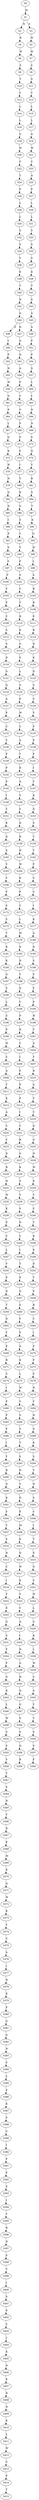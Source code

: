 strict digraph  {
	S0 -> S1 [ label = M ];
	S1 -> S2 [ label = N ];
	S1 -> S3 [ label = S ];
	S2 -> S4 [ label = R ];
	S3 -> S5 [ label = W ];
	S4 -> S6 [ label = W ];
	S5 -> S7 [ label = W ];
	S6 -> S8 [ label = S ];
	S7 -> S9 [ label = S ];
	S8 -> S10 [ label = T ];
	S9 -> S11 [ label = S ];
	S10 -> S12 [ label = Y ];
	S11 -> S13 [ label = Y ];
	S12 -> S14 [ label = L ];
	S13 -> S15 [ label = L ];
	S14 -> S16 [ label = L ];
	S15 -> S17 [ label = L ];
	S16 -> S18 [ label = G ];
	S17 -> S19 [ label = G ];
	S18 -> S20 [ label = W ];
	S19 -> S21 [ label = W ];
	S20 -> S22 [ label = T ];
	S21 -> S23 [ label = T ];
	S22 -> S24 [ label = T ];
	S23 -> S25 [ label = A ];
	S24 -> S26 [ label = F ];
	S25 -> S27 [ label = F ];
	S26 -> S28 [ label = L ];
	S27 -> S29 [ label = L ];
	S28 -> S30 [ label = L ];
	S29 -> S31 [ label = L ];
	S30 -> S32 [ label = Y ];
	S31 -> S33 [ label = Y ];
	S32 -> S34 [ label = S ];
	S33 -> S35 [ label = S ];
	S34 -> S36 [ label = Y ];
	S35 -> S37 [ label = S ];
	S36 -> S38 [ label = E ];
	S37 -> S39 [ label = E ];
	S38 -> S40 [ label = T ];
	S39 -> S41 [ label = T ];
	S40 -> S42 [ label = N ];
	S41 -> S43 [ label = S ];
	S42 -> S44 [ label = G ];
	S43 -> S45 [ label = G ];
	S44 -> S46 [ label = E ];
	S44 -> S47 [ label = D ];
	S45 -> S48 [ label = A ];
	S46 -> S49 [ label = I ];
	S47 -> S50 [ label = G ];
	S48 -> S51 [ label = P ];
	S49 -> S52 [ label = P ];
	S50 -> S53 [ label = Q ];
	S51 -> S54 [ label = P ];
	S52 -> S55 [ label = N ];
	S53 -> S56 [ label = A ];
	S54 -> S57 [ label = G ];
	S55 -> S58 [ label = W ];
	S56 -> S59 [ label = P ];
	S57 -> S60 [ label = L ];
	S58 -> S61 [ label = G ];
	S59 -> S62 [ label = C ];
	S60 -> S63 [ label = L ];
	S61 -> S64 [ label = P ];
	S62 -> S65 [ label = V ];
	S63 -> S66 [ label = N ];
	S64 -> S67 [ label = L ];
	S65 -> S68 [ label = F ];
	S66 -> S69 [ label = N ];
	S67 -> S70 [ label = G ];
	S68 -> S71 [ label = P ];
	S69 -> S72 [ label = S ];
	S70 -> S73 [ label = K ];
	S71 -> S74 [ label = F ];
	S72 -> S75 [ label = Q ];
	S73 -> S76 [ label = H ];
	S74 -> S77 [ label = I ];
	S75 -> S78 [ label = V ];
	S76 -> S79 [ label = N ];
	S77 -> S80 [ label = Y ];
	S78 -> S81 [ label = R ];
	S79 -> S82 [ label = Q ];
	S80 -> S83 [ label = K ];
	S81 -> S84 [ label = S ];
	S82 -> S85 [ label = D ];
	S83 -> S86 [ label = G ];
	S84 -> S87 [ label = T ];
	S85 -> S88 [ label = I ];
	S86 -> S89 [ label = S ];
	S87 -> S90 [ label = K ];
	S88 -> S91 [ label = P ];
	S89 -> S92 [ label = V ];
	S90 -> S93 [ label = N ];
	S91 -> S94 [ label = S ];
	S92 -> S95 [ label = Y ];
	S93 -> S96 [ label = W ];
	S94 -> S97 [ label = S ];
	S95 -> S98 [ label = F ];
	S96 -> S99 [ label = L ];
	S97 -> S100 [ label = F ];
	S98 -> S101 [ label = S ];
	S99 -> S102 [ label = A ];
	S100 -> S103 [ label = V ];
	S101 -> S104 [ label = C ];
	S102 -> S105 [ label = R ];
	S103 -> S106 [ label = F ];
	S104 -> S107 [ label = T ];
	S105 -> S108 [ label = R ];
	S106 -> S109 [ label = C ];
	S107 -> S110 [ label = K ];
	S108 -> S111 [ label = E ];
	S109 -> S112 [ label = S ];
	S110 -> S113 [ label = K ];
	S111 -> S114 [ label = R ];
	S112 -> S115 [ label = S ];
	S113 -> S116 [ label = G ];
	S114 -> S117 [ label = D ];
	S115 -> S118 [ label = D ];
	S116 -> S119 [ label = S ];
	S117 -> S120 [ label = K ];
	S118 -> S121 [ label = G ];
	S119 -> S122 [ label = L ];
	S120 -> S123 [ label = D ];
	S121 -> S124 [ label = Q ];
	S122 -> S125 [ label = S ];
	S123 -> S126 [ label = S ];
	S124 -> S127 [ label = A ];
	S125 -> S128 [ label = P ];
	S126 -> S129 [ label = C ];
	S127 -> S130 [ label = P ];
	S128 -> S131 [ label = W ];
	S129 -> S132 [ label = V ];
	S130 -> S133 [ label = C ];
	S131 -> S134 [ label = C ];
	S132 -> S135 [ label = F ];
	S133 -> S136 [ label = V ];
	S134 -> S137 [ label = A ];
	S135 -> S138 [ label = P ];
	S136 -> S139 [ label = F ];
	S137 -> S140 [ label = T ];
	S138 -> S141 [ label = F ];
	S139 -> S142 [ label = P ];
	S140 -> S143 [ label = K ];
	S141 -> S144 [ label = I ];
	S142 -> S145 [ label = F ];
	S143 -> S146 [ label = A ];
	S144 -> S147 [ label = Y ];
	S145 -> S148 [ label = I ];
	S146 -> S149 [ label = V ];
	S147 -> S150 [ label = K ];
	S148 -> S151 [ label = Y ];
	S149 -> S152 [ label = Y ];
	S150 -> S153 [ label = G ];
	S151 -> S154 [ label = K ];
	S152 -> S155 [ label = D ];
	S153 -> S156 [ label = S ];
	S154 -> S157 [ label = G ];
	S155 -> S158 [ label = R ];
	S156 -> S159 [ label = T ];
	S157 -> S160 [ label = S ];
	S158 -> S161 [ label = H ];
	S159 -> S162 [ label = Y ];
	S160 -> S163 [ label = V ];
	S161 -> S164 [ label = W ];
	S162 -> S165 [ label = F ];
	S163 -> S166 [ label = Y ];
	S164 -> S167 [ label = K ];
	S165 -> S168 [ label = S ];
	S166 -> S169 [ label = F ];
	S167 -> S170 [ label = P ];
	S168 -> S171 [ label = C ];
	S169 -> S172 [ label = S ];
	S170 -> S173 [ label = C ];
	S171 -> S174 [ label = I ];
	S172 -> S175 [ label = C ];
	S173 -> S176 [ label = L ];
	S174 -> S177 [ label = K ];
	S175 -> S178 [ label = T ];
	S176 -> S179 [ label = M ];
	S177 -> S180 [ label = A ];
	S178 -> S181 [ label = K ];
	S179 -> S182 [ label = E ];
	S180 -> S183 [ label = N ];
	S181 -> S184 [ label = K ];
	S182 -> S185 [ label = D ];
	S183 -> S186 [ label = S ];
	S184 -> S187 [ label = G ];
	S185 -> S188 [ label = T ];
	S186 -> S189 [ label = F ];
	S187 -> S190 [ label = S ];
	S188 -> S191 [ label = D ];
	S189 -> S192 [ label = F ];
	S190 -> S193 [ label = L ];
	S191 -> S194 [ label = Y ];
	S192 -> S195 [ label = P ];
	S193 -> S196 [ label = S ];
	S194 -> S197 [ label = P ];
	S195 -> S198 [ label = W ];
	S196 -> S199 [ label = P ];
	S197 -> S200 [ label = R ];
	S198 -> S201 [ label = C ];
	S199 -> S202 [ label = W ];
	S200 -> S203 [ label = C ];
	S201 -> S204 [ label = A ];
	S202 -> S205 [ label = C ];
	S203 -> S206 [ label = I ];
	S204 -> S207 [ label = T ];
	S205 -> S208 [ label = A ];
	S206 -> S209 [ label = F ];
	S207 -> S210 [ label = R ];
	S208 -> S211 [ label = T ];
	S209 -> S212 [ label = P ];
	S210 -> S213 [ label = A ];
	S211 -> S214 [ label = K ];
	S212 -> S215 [ label = F ];
	S213 -> S216 [ label = V ];
	S214 -> S217 [ label = A ];
	S215 -> S218 [ label = I ];
	S216 -> S219 [ label = Y ];
	S217 -> S220 [ label = V ];
	S218 -> S221 [ label = Y ];
	S219 -> S222 [ label = D ];
	S220 -> S223 [ label = Y ];
	S221 -> S224 [ label = R ];
	S222 -> S225 [ label = G ];
	S223 -> S226 [ label = D ];
	S224 -> S227 [ label = G ];
	S225 -> S228 [ label = N ];
	S226 -> S229 [ label = R ];
	S227 -> S230 [ label = K ];
	S228 -> S231 [ label = W ];
	S229 -> S232 [ label = H ];
	S230 -> S233 [ label = S ];
	S231 -> S234 [ label = K ];
	S232 -> S235 [ label = W ];
	S233 -> S236 [ label = Y ];
	S234 -> S237 [ label = Y ];
	S235 -> S238 [ label = K ];
	S236 -> S239 [ label = S ];
	S237 -> S240 [ label = C ];
	S238 -> S241 [ label = P ];
	S239 -> S242 [ label = N ];
	S240 -> S243 [ label = T ];
	S241 -> S244 [ label = C ];
	S242 -> S245 [ label = C ];
	S243 -> S246 [ label = K ];
	S244 -> S247 [ label = L ];
	S245 -> S248 [ label = I ];
	S246 -> S249 [ label = E ];
	S247 -> S250 [ label = V ];
	S248 -> S251 [ label = T ];
	S249 -> S252 [ label = D ];
	S250 -> S253 [ label = E ];
	S251 -> S254 [ label = E ];
	S252 -> S255 [ label = Y ];
	S253 -> S256 [ label = D ];
	S254 -> S257 [ label = G ];
	S255 -> S258 [ label = P ];
	S256 -> S259 [ label = T ];
	S257 -> S260 [ label = S ];
	S258 -> S261 [ label = R ];
	S259 -> S262 [ label = D ];
	S260 -> S263 [ label = F ];
	S261 -> S264 [ label = C ];
	S262 -> S265 [ label = Y ];
	S263 -> S266 [ label = F ];
	S264 -> S267 [ label = I ];
	S265 -> S268 [ label = P ];
	S266 -> S269 [ label = G ];
	S267 -> S270 [ label = F ];
	S268 -> S271 [ label = R ];
	S269 -> S272 [ label = K ];
	S270 -> S273 [ label = P ];
	S271 -> S274 [ label = C ];
	S272 -> S275 [ label = L ];
	S273 -> S276 [ label = F ];
	S274 -> S277 [ label = I ];
	S275 -> S278 [ label = W ];
	S276 -> S279 [ label = N ];
	S277 -> S280 [ label = F ];
	S278 -> S281 [ label = C ];
	S279 -> S282 [ label = Y ];
	S280 -> S283 [ label = P ];
	S281 -> S284 [ label = S ];
	S282 -> S285 [ label = H ];
	S283 -> S286 [ label = F ];
	S284 -> S287 [ label = V ];
	S285 -> S288 [ label = G ];
	S286 -> S289 [ label = I ];
	S287 -> S290 [ label = T ];
	S288 -> S291 [ label = K ];
	S289 -> S292 [ label = Y ];
	S290 -> S293 [ label = S ];
	S291 -> S294 [ label = S ];
	S292 -> S295 [ label = R ];
	S293 -> S296 [ label = N ];
	S294 -> S297 [ label = Y ];
	S295 -> S298 [ label = G ];
	S296 -> S299 [ label = Y ];
	S297 -> S300 [ label = N ];
	S298 -> S301 [ label = K ];
	S299 -> S302 [ label = D ];
	S300 -> S303 [ label = S ];
	S301 -> S304 [ label = S ];
	S302 -> S305 [ label = E ];
	S303 -> S306 [ label = C ];
	S304 -> S307 [ label = Y ];
	S305 -> S308 [ label = M ];
	S306 -> S309 [ label = I ];
	S307 -> S310 [ label = S ];
	S308 -> S311 [ label = K ];
	S309 -> S312 [ label = T ];
	S310 -> S313 [ label = N ];
	S311 -> S314 [ label = Q ];
	S312 -> S315 [ label = E ];
	S313 -> S316 [ label = C ];
	S314 -> S317 [ label = W ];
	S315 -> S318 [ label = G ];
	S316 -> S319 [ label = I ];
	S317 -> S320 [ label = K ];
	S318 -> S321 [ label = S ];
	S319 -> S322 [ label = T ];
	S320 -> S323 [ label = Y ];
	S321 -> S324 [ label = W ];
	S322 -> S325 [ label = E ];
	S323 -> S326 [ label = C ];
	S324 -> S327 [ label = L ];
	S325 -> S328 [ label = G ];
	S326 -> S329 [ label = A ];
	S327 -> S330 [ label = G ];
	S328 -> S331 [ label = S ];
	S329 -> S332 [ label = I ];
	S330 -> S333 [ label = K ];
	S331 -> S334 [ label = F ];
	S332 -> S335 [ label = N ];
	S333 -> S336 [ label = L ];
	S334 -> S337 [ label = F ];
	S335 -> S338 [ label = G ];
	S336 -> S339 [ label = W ];
	S337 -> S340 [ label = G ];
	S338 -> S341 [ label = H ];
	S339 -> S342 [ label = C ];
	S340 -> S343 [ label = K ];
	S341 -> S344 [ label = Q ];
	S342 -> S345 [ label = S ];
	S343 -> S346 [ label = L ];
	S344 -> S347 [ label = G ];
	S345 -> S348 [ label = V ];
	S346 -> S349 [ label = W ];
	S347 -> S350 [ label = S ];
	S348 -> S351 [ label = T ];
	S349 -> S352 [ label = C ];
	S350 -> S353 [ label = S ];
	S351 -> S354 [ label = S ];
	S352 -> S355 [ label = S ];
	S353 -> S356 [ label = Q ];
	S354 -> S357 [ label = S ];
	S355 -> S358 [ label = V ];
	S356 -> S359 [ label = R ];
	S357 -> S360 [ label = F ];
	S358 -> S361 [ label = T ];
	S361 -> S364 [ label = S ];
	S364 -> S365 [ label = N ];
	S365 -> S366 [ label = Y ];
	S366 -> S367 [ label = D ];
	S367 -> S368 [ label = E ];
	S368 -> S369 [ label = M ];
	S369 -> S370 [ label = K ];
	S370 -> S371 [ label = Q ];
	S371 -> S372 [ label = W ];
	S372 -> S373 [ label = K ];
	S373 -> S374 [ label = Y ];
	S374 -> S375 [ label = C ];
	S375 -> S376 [ label = A ];
	S376 -> S377 [ label = I ];
	S377 -> S378 [ label = N ];
	S378 -> S379 [ label = E ];
	S379 -> S380 [ label = F ];
	S380 -> S381 [ label = G ];
	S381 -> S382 [ label = G ];
	S382 -> S383 [ label = N ];
	S383 -> S384 [ label = S ];
	S384 -> S385 [ label = L ];
	S385 -> S386 [ label = S ];
	S386 -> S387 [ label = K ];
	S387 -> S388 [ label = S ];
	S388 -> S389 [ label = C ];
	S389 -> S390 [ label = I ];
	S390 -> S391 [ label = F ];
	S391 -> S392 [ label = P ];
	S392 -> S393 [ label = S ];
	S393 -> S394 [ label = I ];
	S394 -> S395 [ label = Y ];
	S395 -> S396 [ label = R ];
	S396 -> S397 [ label = N ];
	S397 -> S398 [ label = S ];
	S398 -> S399 [ label = V ];
	S399 -> S400 [ label = I ];
	S400 -> S401 [ label = S ];
	S401 -> S402 [ label = E ];
	S402 -> S403 [ label = C ];
	S403 -> S404 [ label = I ];
	S404 -> S405 [ label = E ];
	S405 -> S406 [ label = N ];
	S406 -> S407 [ label = E ];
	S407 -> S408 [ label = D ];
	S408 -> S409 [ label = N ];
	S409 -> S410 [ label = K ];
	S410 -> S411 [ label = L ];
	S411 -> S412 [ label = W ];
	S412 -> S413 [ label = C ];
	S413 -> S414 [ label = P ];
	S414 -> S415 [ label = T ];
}
